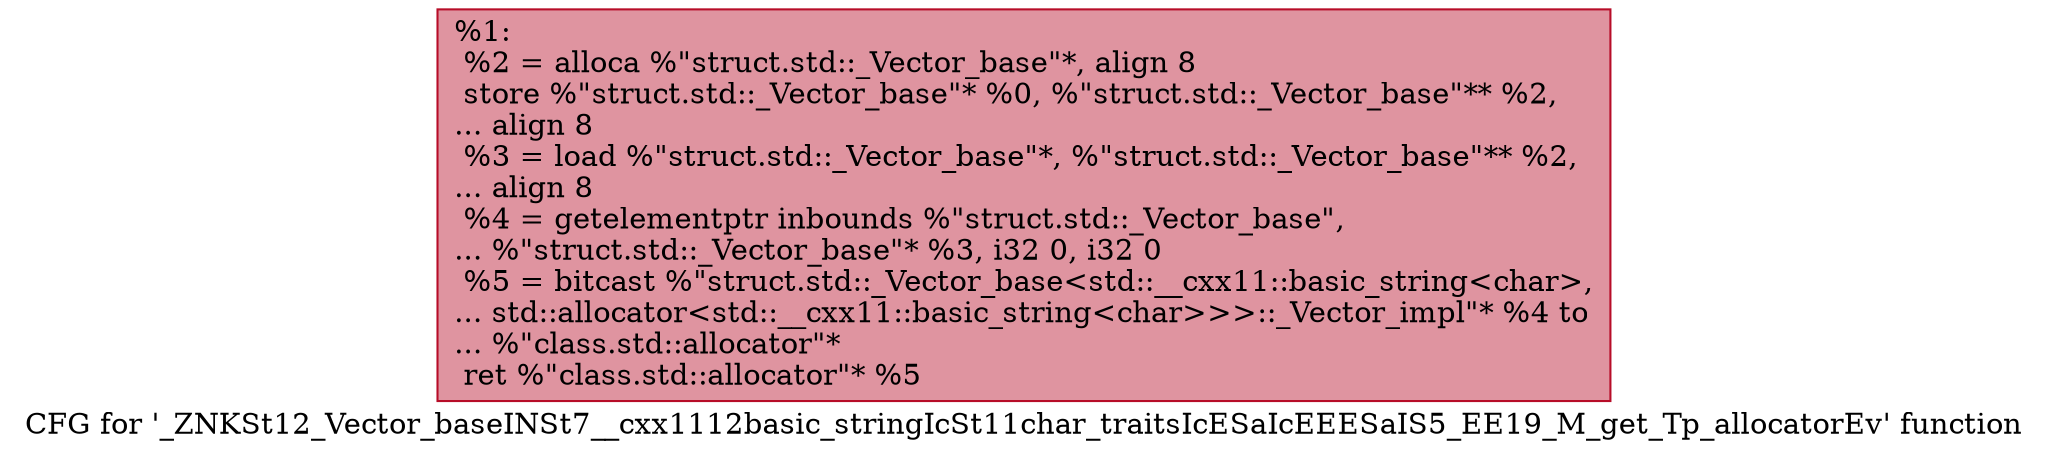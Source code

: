 digraph "CFG for '_ZNKSt12_Vector_baseINSt7__cxx1112basic_stringIcSt11char_traitsIcESaIcEEESaIS5_EE19_M_get_Tp_allocatorEv' function" {
	label="CFG for '_ZNKSt12_Vector_baseINSt7__cxx1112basic_stringIcSt11char_traitsIcESaIcEEESaIS5_EE19_M_get_Tp_allocatorEv' function";

	Node0x56105d383900 [shape=record,color="#b70d28ff", style=filled, fillcolor="#b70d2870",label="{%1:\l  %2 = alloca %\"struct.std::_Vector_base\"*, align 8\l  store %\"struct.std::_Vector_base\"* %0, %\"struct.std::_Vector_base\"** %2,\l... align 8\l  %3 = load %\"struct.std::_Vector_base\"*, %\"struct.std::_Vector_base\"** %2,\l... align 8\l  %4 = getelementptr inbounds %\"struct.std::_Vector_base\",\l... %\"struct.std::_Vector_base\"* %3, i32 0, i32 0\l  %5 = bitcast %\"struct.std::_Vector_base\<std::__cxx11::basic_string\<char\>,\l... std::allocator\<std::__cxx11::basic_string\<char\>\>\>::_Vector_impl\"* %4 to\l... %\"class.std::allocator\"*\l  ret %\"class.std::allocator\"* %5\l}"];
}
